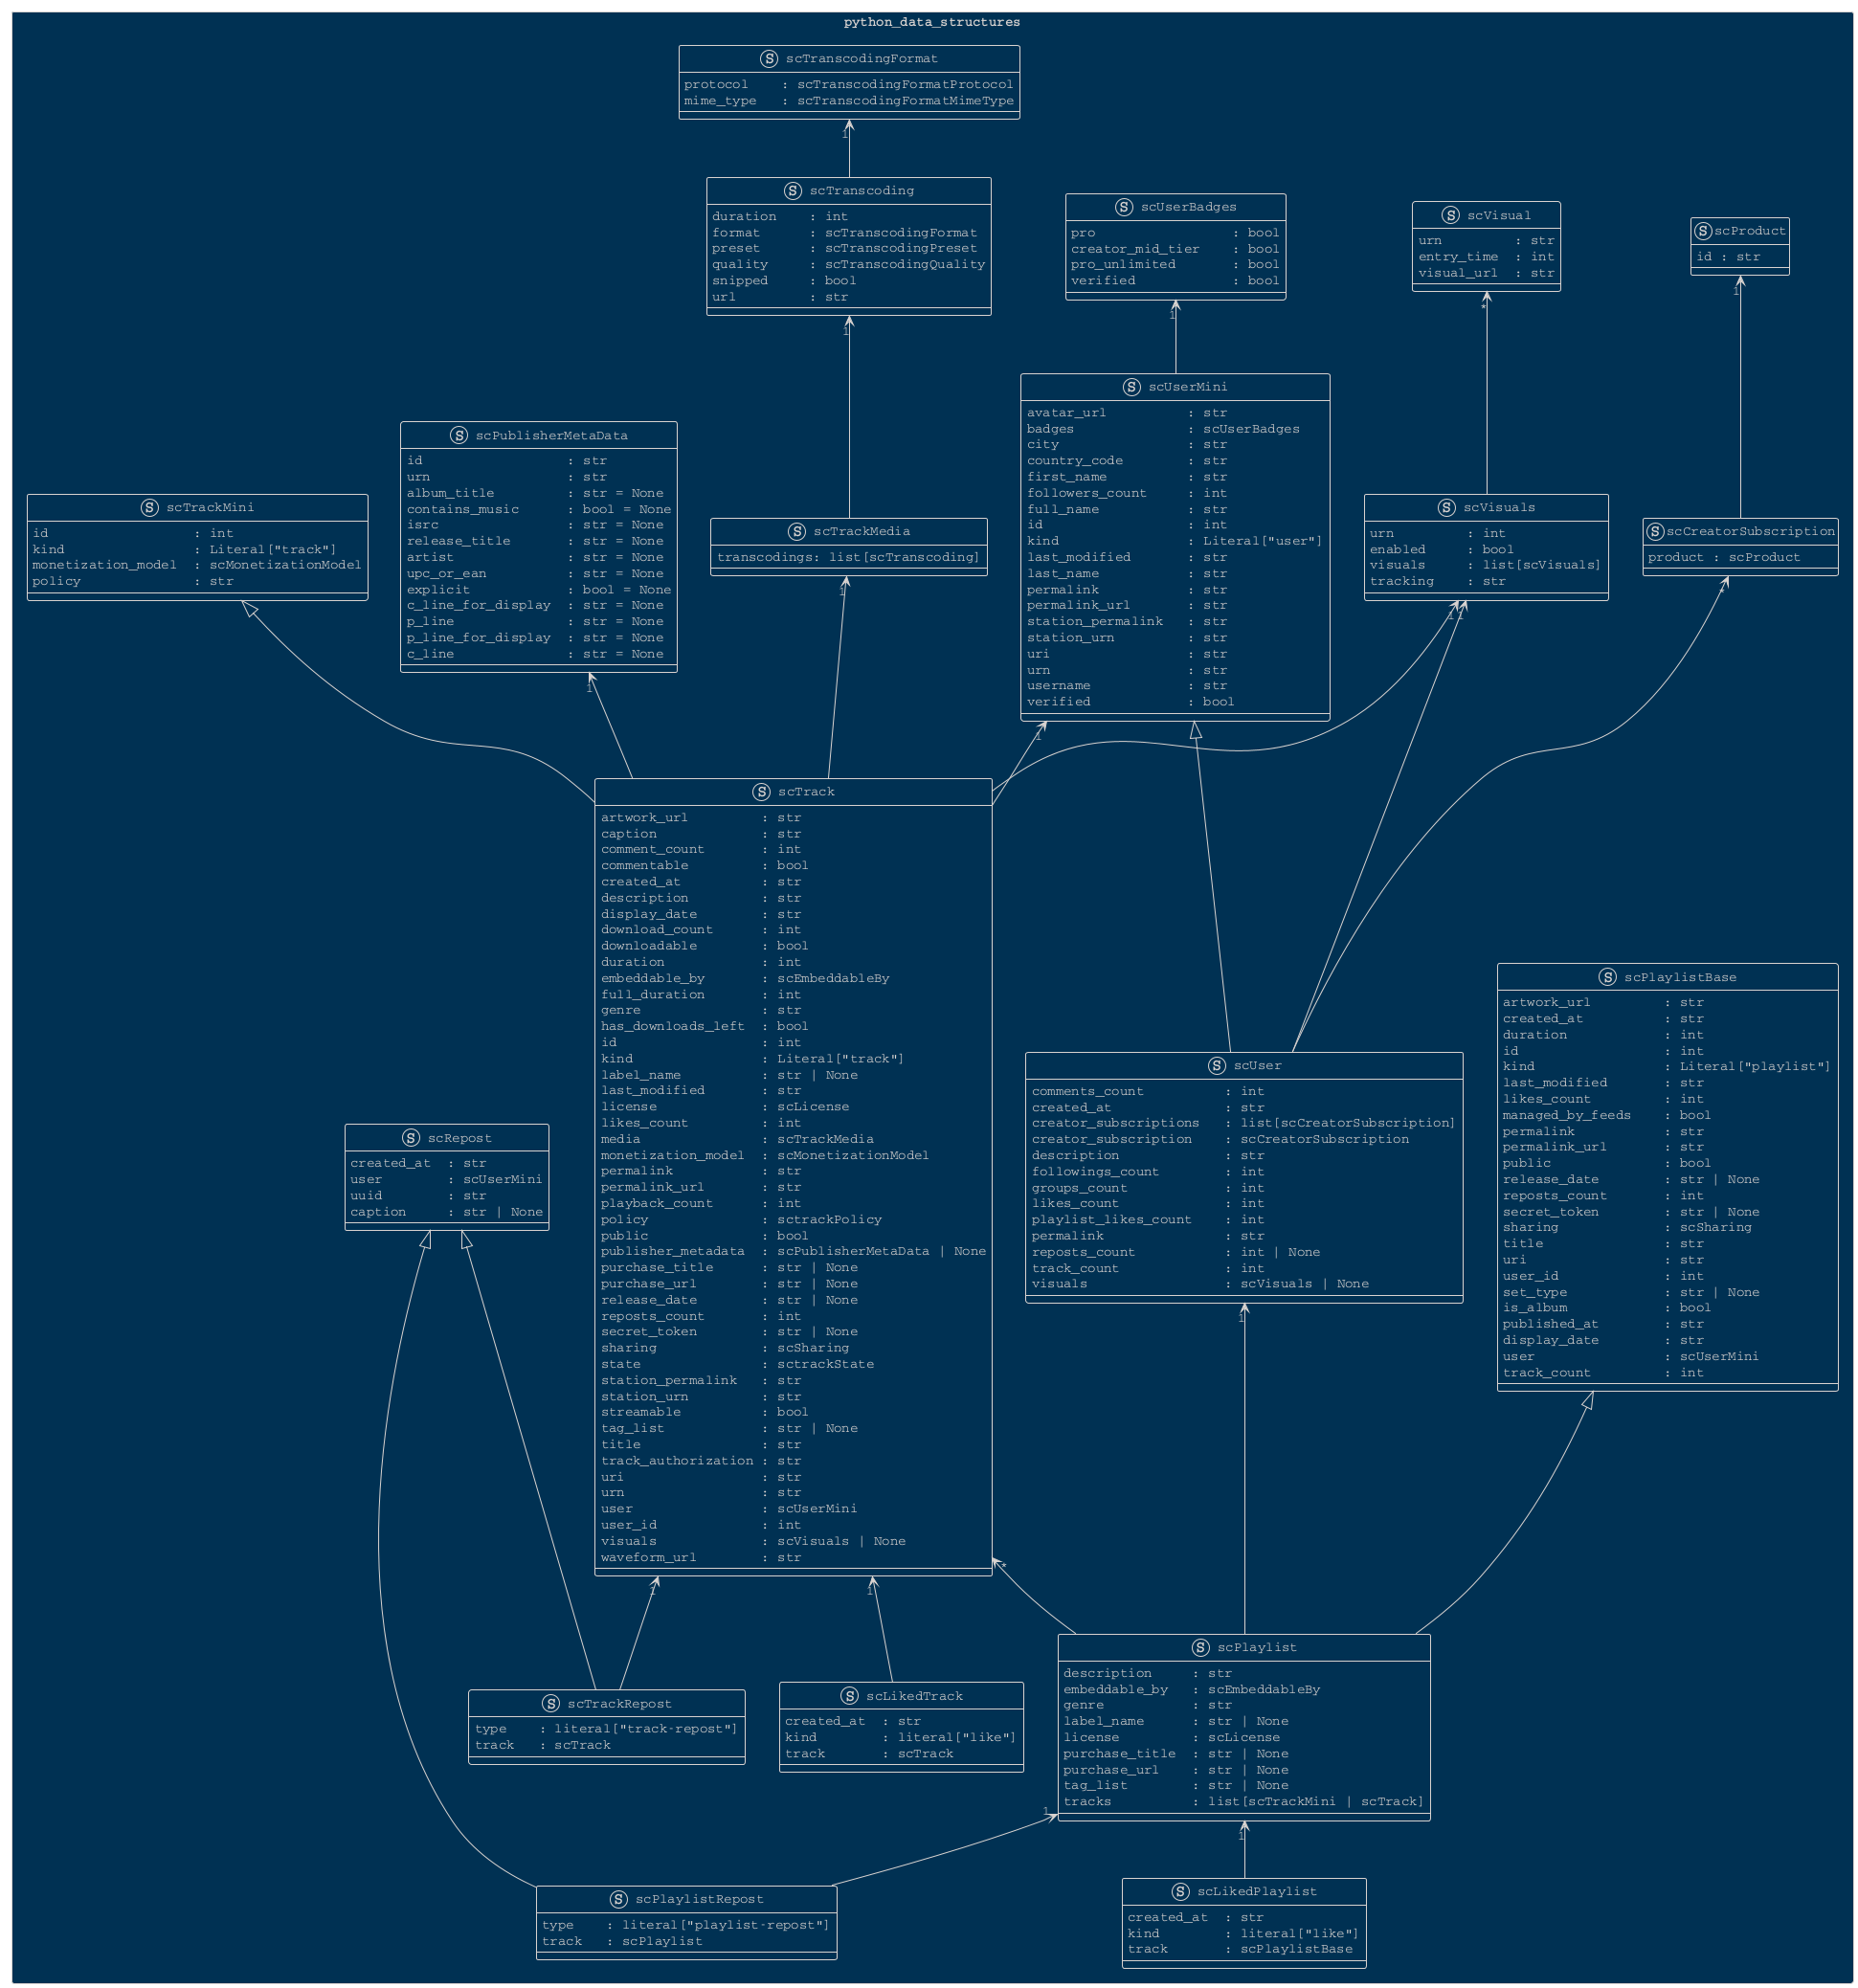 @startuml dataDiagram
!theme blueprint
skinparam backgroundColor transparent
skinparam defaultFontName courier
package python_data_structures <<Rectangle>>{
    struct scUserBadges{
        pro                 : bool
        creator_mid_tier    : bool
        pro_unlimited       : bool
        verified            : bool
    }
    struct scProduct{
        id : str
    }
    struct scCreatorSubscription{
        product : scProduct
    }
    struct scVisual{
        urn         : str
        entry_time  : int
        visual_url  : str
    }
    struct scVisuals{
        urn         : int
        enabled     : bool
        visuals     : list[scVisuals]
        tracking    : str
    }
    struct scUserMini{
        avatar_url          : str
        badges              : scUserBadges
        city                : str
        country_code        : str
        first_name          : str
        followers_count     : int
        full_name           : str
        id                  : int
        kind                : Literal["user"]
        last_modified       : str
        last_name           : str
        permalink           : str
        permalink_url       : str
        station_permalink   : str
        station_urn         : str
        uri                 : str
        urn                 : str
        username            : str
        verified            : bool
    }
    struct scUser{
        comments_count          : int
        created_at              : str
        creator_subscriptions   : list[scCreatorSubscription]
        creator_subscription    : scCreatorSubscription
        description             : str
        followings_count        : int
        groups_count            : int
        likes_count             : int
        playlist_likes_count    : int
        permalink               : str
        reposts_count           : int | None
        track_count             : int
        visuals                 : scVisuals | None
    }
    struct scTranscodingFormat{
        protocol    : scTranscodingFormatProtocol
        mime_type   : scTranscodingFormatMimeType
    }
    struct scTranscoding{
        duration    : int
        format      : scTranscodingFormat
        preset      : scTranscodingPreset
        quality     : scTranscodingQuality
        snipped     : bool
        url         : str
    }
    struct scTrackMedia{
        transcodings: list[scTranscoding]
    }
    struct scPublisherMetaData{
        id                  : str
        urn                 : str
        album_title         : str = None
        contains_music      : bool = None
        isrc                : str = None
        release_title       : str = None
        artist              : str = None
        upc_or_ean          : str = None
        explicit            : bool = None
        c_line_for_display  : str = None
        p_line              : str = None
        p_line_for_display  : str = None
        c_line              : str = None
    }
    struct scTrackMini{
        id                  : int
        kind                : Literal["track"]
        monetization_model  : scMonetizationModel
        policy              : str
    }
    struct scTrack{
        artwork_url         : str
        caption             : str
        comment_count       : int
        commentable         : bool
        created_at          : str
        description         : str
        display_date        : str
        download_count      : int
        downloadable        : bool
        duration            : int
        embeddable_by       : scEmbeddableBy
        full_duration       : int
        genre               : str
        has_downloads_left  : bool
        id                  : int
        kind                : Literal["track"]
        label_name          : str | None
        last_modified       : str
        license             : scLicense
        likes_count         : int
        media               : scTrackMedia
        monetization_model  : scMonetizationModel
        permalink           : str
        permalink_url       : str
        playback_count      : int
        policy              : sctrackPolicy
        public              : bool
        publisher_metadata  : scPublisherMetaData | None
        purchase_title      : str | None
        purchase_url        : str | None
        release_date        : str | None
        reposts_count       : int
        secret_token        : str | None
        sharing             : scSharing
        state               : sctrackState
        station_permalink   : str
        station_urn         : str
        streamable          : bool
        tag_list            : str | None
        title               : str
        track_authorization : str
        uri                 : str
        urn                 : str
        user                : scUserMini
        user_id             : int
        visuals             : scVisuals | None
        waveform_url        : str    
    }
    struct scPlaylistBase{
        artwork_url         : str
        created_at          : str
        duration            : int
        id                  : int
        kind                : Literal["playlist"]
        last_modified       : str
        likes_count         : int
        managed_by_feeds    : bool
        permalink           : str
        permalink_url       : str
        public              : bool
        release_date        : str | None
        reposts_count       : int
        secret_token        : str | None
        sharing             : scSharing
        title               : str
        uri                 : str
        user_id             : int
        set_type            : str | None
        is_album            : bool
        published_at        : str
        display_date        : str
        user                : scUserMini
        track_count         : int
    }
    struct scPlaylist{
        description     : str
        embeddable_by   : scEmbeddableBy
        genre           : str
        label_name      : str | None
        license         : scLicense
        purchase_title  : str | None
        purchase_url    : str | None
        tag_list        : str | None
        tracks          : list[scTrackMini | scTrack]
    }
    'like structures
    struct scLikedTrack{
        created_at  : str
        kind        : literal["like"]
        track       : scTrack
    }
    struct scLikedPlaylist{
        created_at  : str
        kind        : literal["like"]
        track       : scPlaylistBase
    }
    'repost structure
    struct scRepost{
        created_at  : str
        user        : scUserMini
        uuid        : str
        caption     : str | None
    }
    struct scTrackRepost{
        type    : literal["track-repost"]
        track   : scTrack
    }
    struct scPlaylistRepost{
        type    : literal["playlist-repost"]
        track   : scPlaylist
    }

    'scUserMini relations
    scUserBadges    "1"<--  scUserMini
    'scUser relations
    scUserMini              <|--    scUser
    scCreatorSubscription   "*"<--  scUser
    scProduct               "1"<--  scCreatorSubscription
    scVisuals               "1"<--  scUser
    scVisual                "*"<--  scVisuals
    'scTrack relations
    scUserMini          "1"<--  scTrack
    scTrackMini         <|--    scTrack
    scVisuals           "1"<--  scTrack
    scPublisherMetaData "1"<--  scTrack
    scTrackMedia        "1"<--  scTrack
    scTranscoding       "1"<--  scTrackMedia
    scTranscodingFormat "1"<--  scTranscoding
    'scPlaylist relations
    scPlaylistBase  <|--    scPlaylist
    scUser          "1"<--  scPlaylist
    scTrack         "*"<--  scPlaylist
    'like structures relations
    scTrack     "1"<--  scLikedTrack
    scPlaylist  "1"<--  scLikedPlaylist
    'like structures relations
    scRepost    <|--    scTrackRepost
    scTrack     "1"<--  scTrackRepost
    scRepost    <|--    scPlaylistRepost
    scPlaylist  "1"<--  scPlaylistRepost
}
@enduml